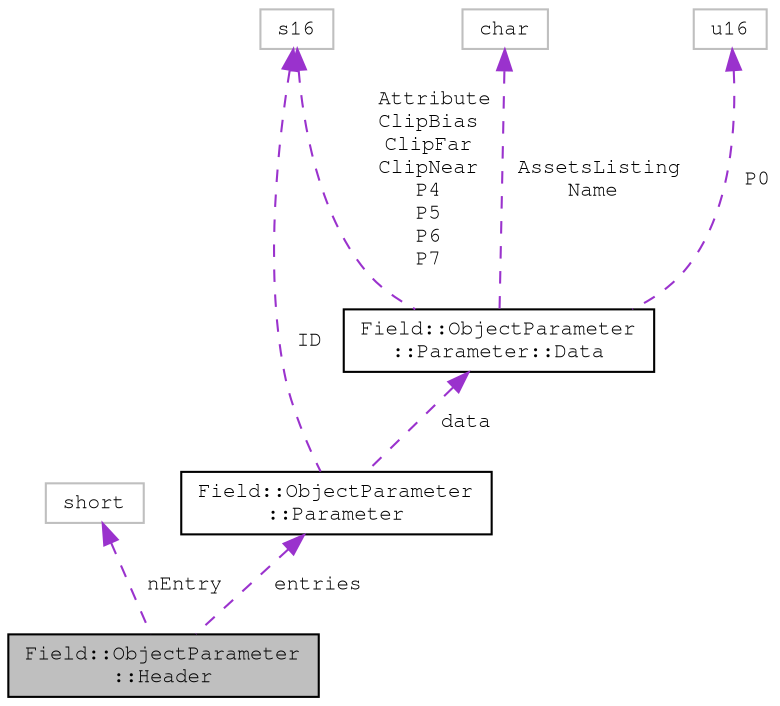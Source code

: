 digraph "Field::ObjectParameter::Header"
{
 // LATEX_PDF_SIZE
  edge [fontname="FreeMono",fontsize="10",labelfontname="FreeMono",labelfontsize="10"];
  node [fontname="FreeMono",fontsize="10",shape=record];
  Node1 [label="Field::ObjectParameter\l::Header",height=0.2,width=0.4,color="black", fillcolor="grey75", style="filled", fontcolor="black",tooltip="Header of the object parameter resource file. (ObjFlow.bin)"];
  Node2 -> Node1 [dir="back",color="darkorchid3",fontsize="10",style="dashed",label=" nEntry" ,fontname="FreeMono"];
  Node2 [label="short",height=0.2,width=0.4,color="grey75", fillcolor="white", style="filled",tooltip=" "];
  Node3 -> Node1 [dir="back",color="darkorchid3",fontsize="10",style="dashed",label=" entries" ,fontname="FreeMono"];
  Node3 [label="Field::ObjectParameter\l::Parameter",height=0.2,width=0.4,color="black", fillcolor="white", style="filled",URL="$class_field_1_1_object_parameter.html#struct_field_1_1_object_parameter_1_1_parameter",tooltip="sizeof=0x74"];
  Node4 -> Node3 [dir="back",color="darkorchid3",fontsize="10",style="dashed",label=" ID" ,fontname="FreeMono"];
  Node4 [label="s16",height=0.2,width=0.4,color="grey75", fillcolor="white", style="filled",tooltip=" "];
  Node5 -> Node3 [dir="back",color="darkorchid3",fontsize="10",style="dashed",label=" data" ,fontname="FreeMono"];
  Node5 [label="Field::ObjectParameter\l::Parameter::Data",height=0.2,width=0.4,color="black", fillcolor="white", style="filled",URL="$class_field_1_1_object_parameter.html#struct_field_1_1_object_parameter_1_1_parameter_1_1_data",tooltip=" "];
  Node6 -> Node5 [dir="back",color="darkorchid3",fontsize="10",style="dashed",label=" AssetsListing\nName" ,fontname="FreeMono"];
  Node6 [label="char",height=0.2,width=0.4,color="grey75", fillcolor="white", style="filled",tooltip=" "];
  Node7 -> Node5 [dir="back",color="darkorchid3",fontsize="10",style="dashed",label=" P0" ,fontname="FreeMono"];
  Node7 [label="u16",height=0.2,width=0.4,color="grey75", fillcolor="white", style="filled",tooltip=" "];
  Node4 -> Node5 [dir="back",color="darkorchid3",fontsize="10",style="dashed",label=" Attribute\nClipBias\nClipFar\nClipNear\nP4\nP5\nP6\nP7" ,fontname="FreeMono"];
}
